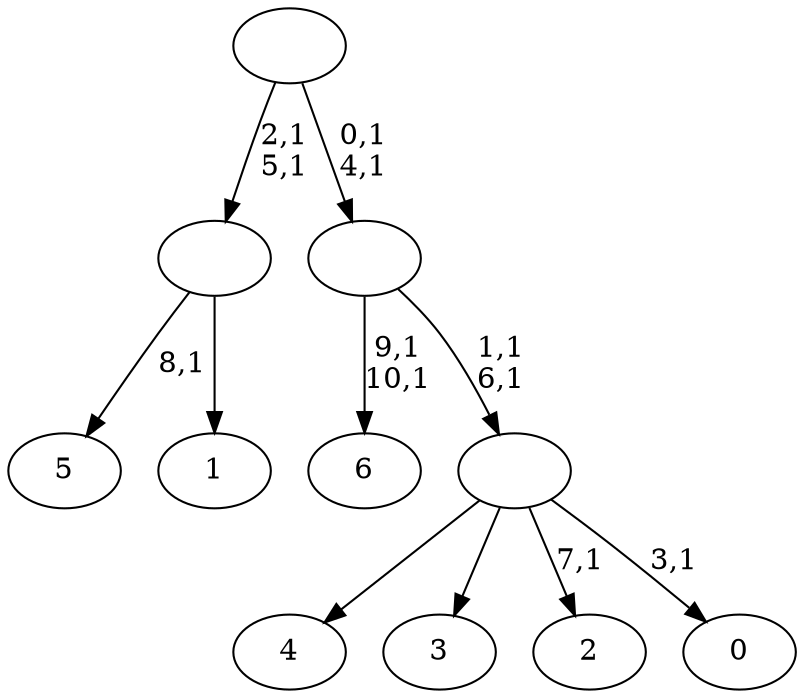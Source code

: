 digraph T {
	18 [label="6"]
	15 [label="5"]
	13 [label="4"]
	12 [label="3"]
	11 [label="2"]
	9 [label="1"]
	8 [label=""]
	6 [label="0"]
	4 [label=""]
	2 [label=""]
	0 [label=""]
	8 -> 15 [label="8,1"]
	8 -> 9 [label=""]
	4 -> 6 [label="3,1"]
	4 -> 11 [label="7,1"]
	4 -> 13 [label=""]
	4 -> 12 [label=""]
	2 -> 4 [label="1,1\n6,1"]
	2 -> 18 [label="9,1\n10,1"]
	0 -> 2 [label="0,1\n4,1"]
	0 -> 8 [label="2,1\n5,1"]
}
